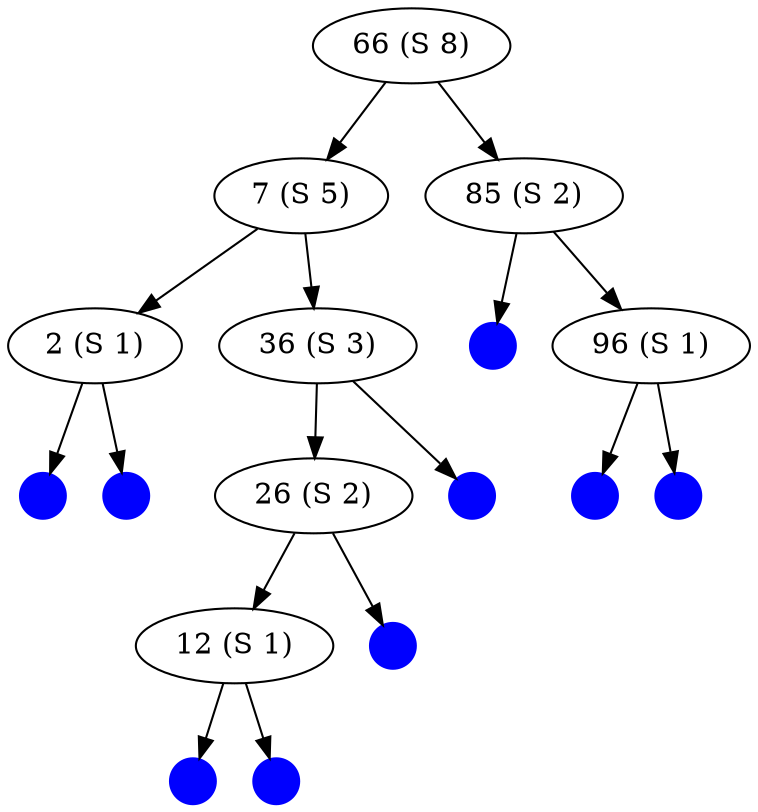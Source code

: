 digraph tree {
  {
    node[style=filled,color="blue",fillcolor="blue",shape="circle",label="",width=.3]
    l1 l2 l3 l4 l5 l6 l7 l8 l9
  }
  { node[label="66 (S 8)"] n1 }
  { node[label="7 (S 5)" ] n2 }
  { node[label="85 (S 2)"] n3 }
  { node[label="2 (S 1)" ] n4 }
  { node[label="36 (S 3)"] n5 }
  { node[label="96 (S 1)"] n6 }
  { node[label="26 (S 2)"] n7 }
  { node[label="12 (S 1)"] n8 }

  ordering=out;

  n1 -> n2
  n1 -> n3
  n2 -> n4
  n2 -> n5
  n3 -> l1
  n3 -> n6
  n4 -> l2
  n4 -> l3
  n5 -> n7
  n5 -> l4
  n6 -> l5
  n6 -> l6
  n7 -> n8
  n7 -> l7
  n8 -> l8
  n8 -> l9
}
